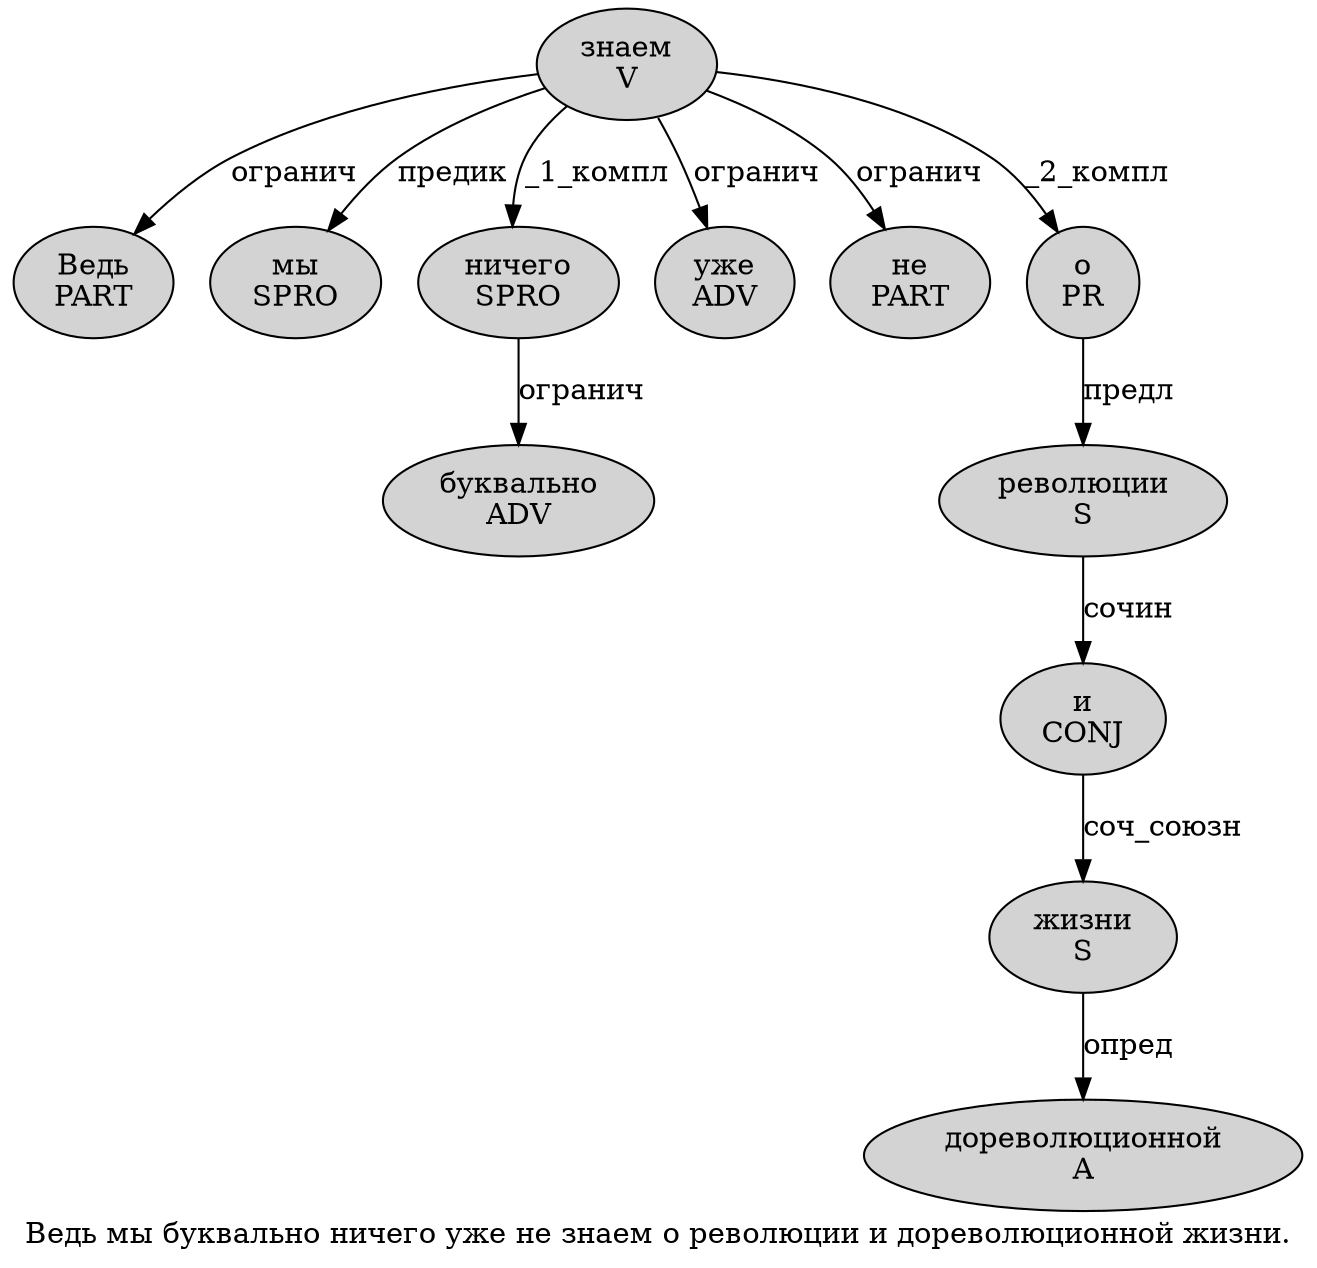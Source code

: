 digraph SENTENCE_3728 {
	graph [label="Ведь мы буквально ничего уже не знаем о революции и дореволюционной жизни."]
	node [style=filled]
		0 [label="Ведь
PART" color="" fillcolor=lightgray penwidth=1 shape=ellipse]
		1 [label="мы
SPRO" color="" fillcolor=lightgray penwidth=1 shape=ellipse]
		2 [label="буквально
ADV" color="" fillcolor=lightgray penwidth=1 shape=ellipse]
		3 [label="ничего
SPRO" color="" fillcolor=lightgray penwidth=1 shape=ellipse]
		4 [label="уже
ADV" color="" fillcolor=lightgray penwidth=1 shape=ellipse]
		5 [label="не
PART" color="" fillcolor=lightgray penwidth=1 shape=ellipse]
		6 [label="знаем
V" color="" fillcolor=lightgray penwidth=1 shape=ellipse]
		7 [label="о
PR" color="" fillcolor=lightgray penwidth=1 shape=ellipse]
		8 [label="революции
S" color="" fillcolor=lightgray penwidth=1 shape=ellipse]
		9 [label="и
CONJ" color="" fillcolor=lightgray penwidth=1 shape=ellipse]
		10 [label="дореволюционной
A" color="" fillcolor=lightgray penwidth=1 shape=ellipse]
		11 [label="жизни
S" color="" fillcolor=lightgray penwidth=1 shape=ellipse]
			8 -> 9 [label="сочин"]
			7 -> 8 [label="предл"]
			3 -> 2 [label="огранич"]
			6 -> 0 [label="огранич"]
			6 -> 1 [label="предик"]
			6 -> 3 [label="_1_компл"]
			6 -> 4 [label="огранич"]
			6 -> 5 [label="огранич"]
			6 -> 7 [label="_2_компл"]
			9 -> 11 [label="соч_союзн"]
			11 -> 10 [label="опред"]
}